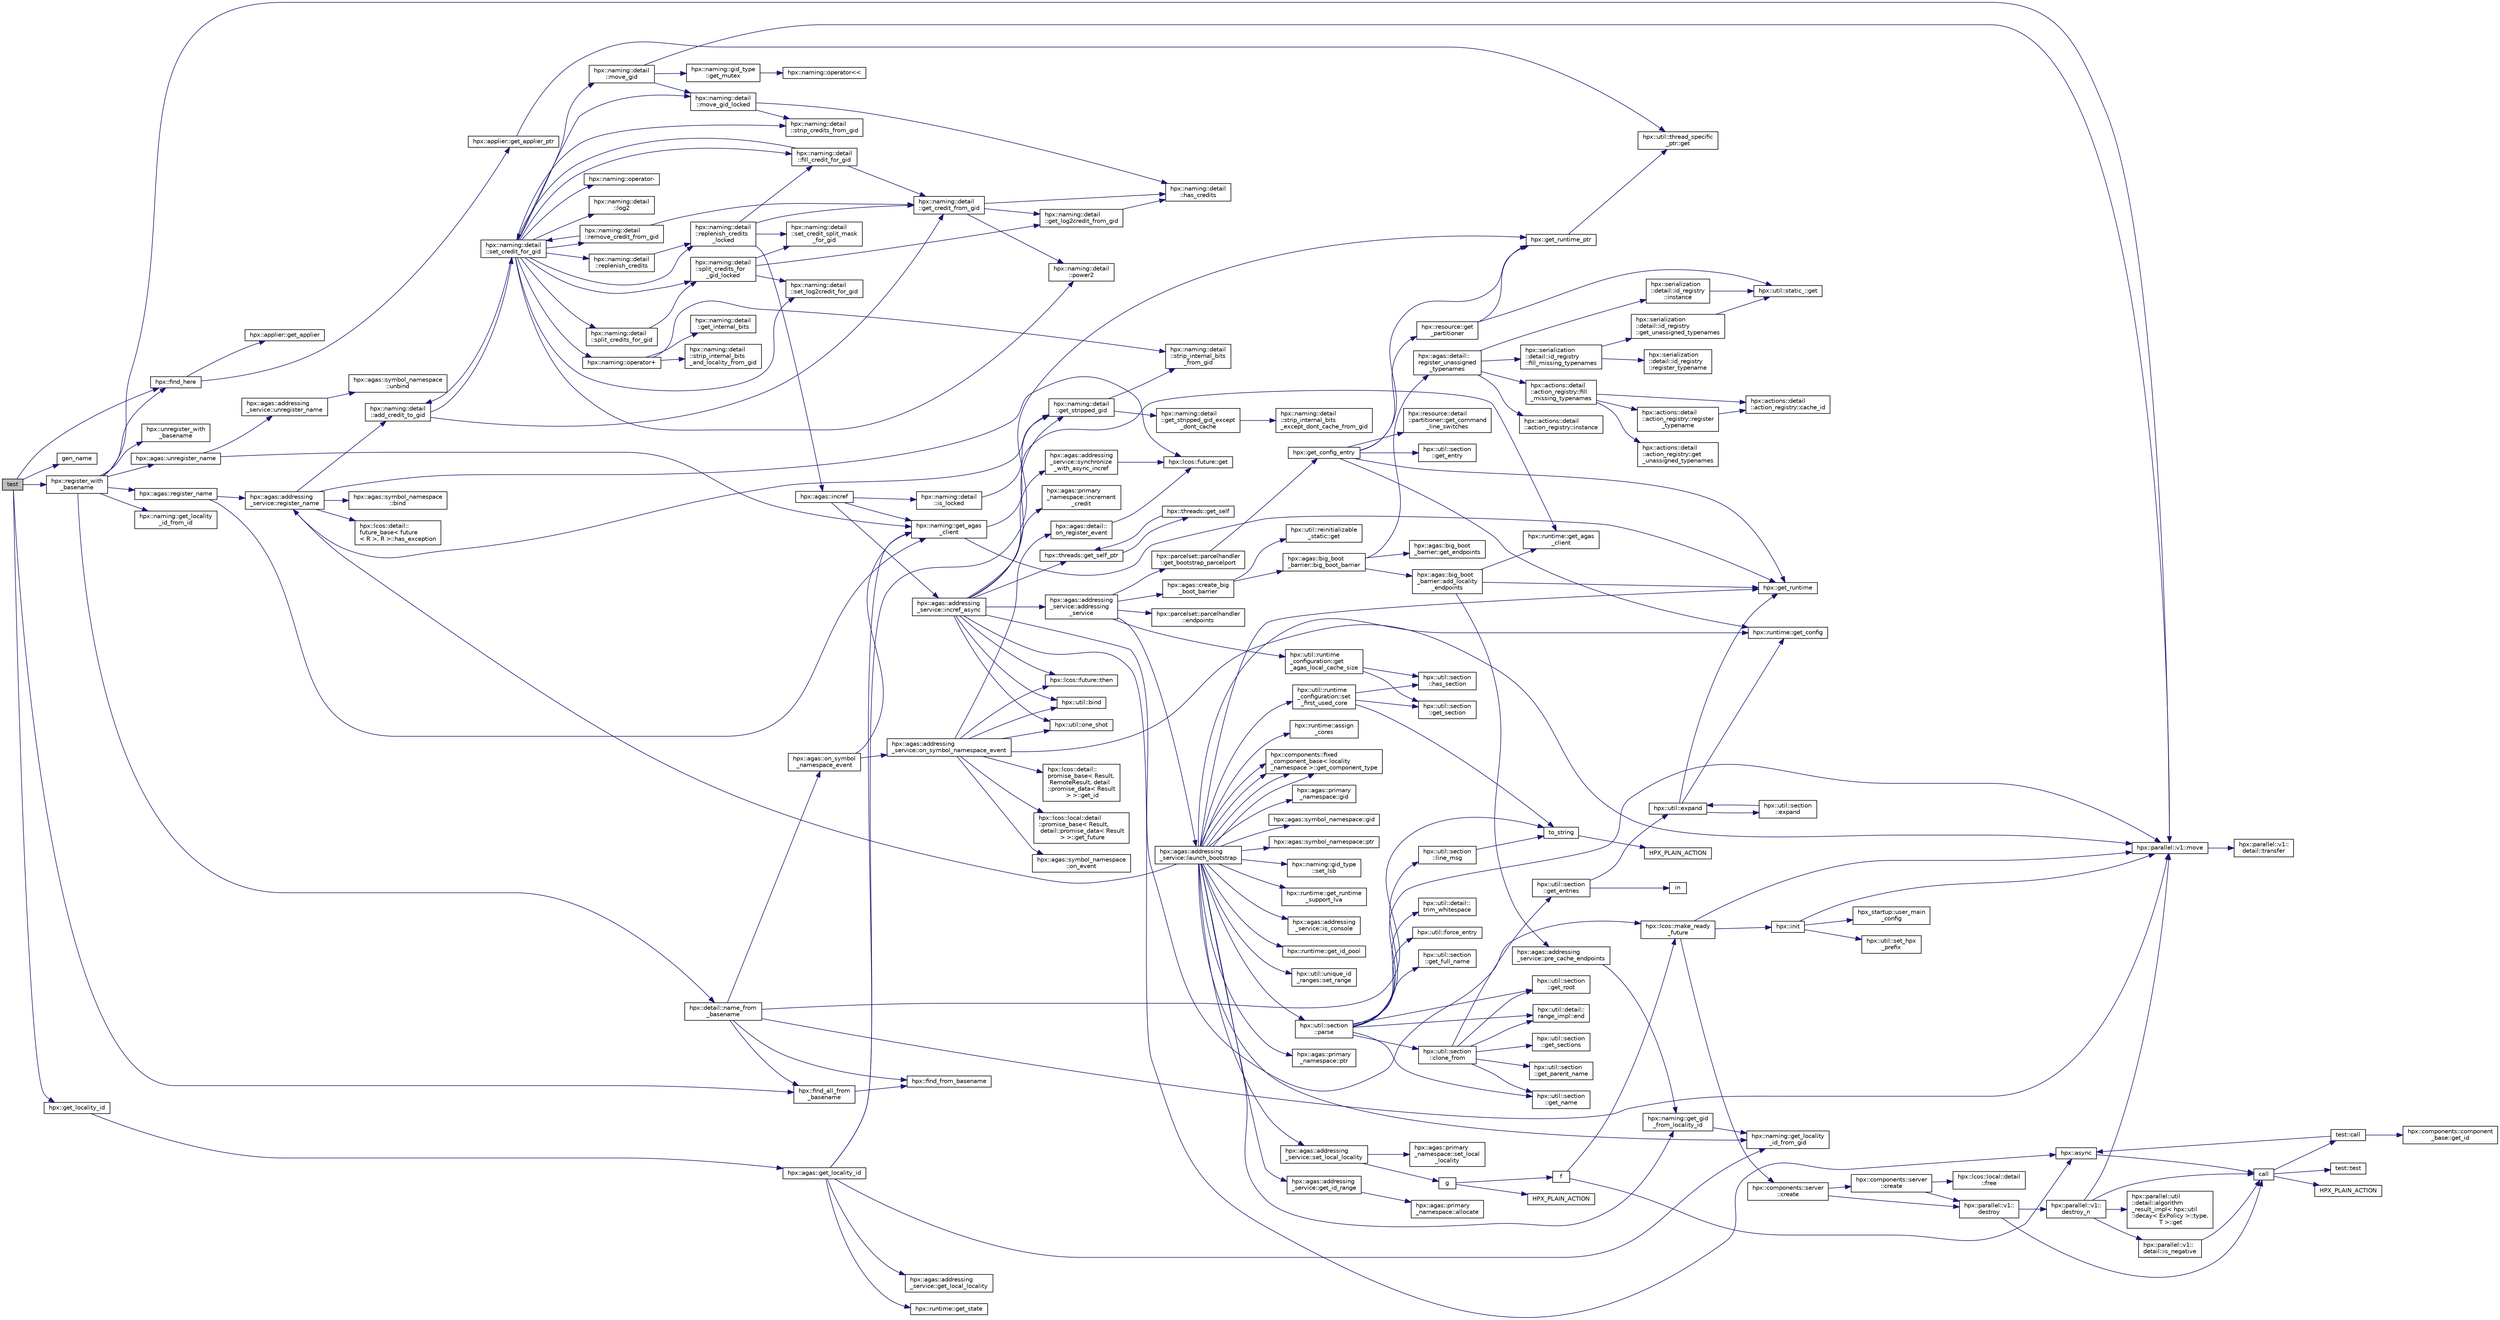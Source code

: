 digraph "test"
{
  edge [fontname="Helvetica",fontsize="10",labelfontname="Helvetica",labelfontsize="10"];
  node [fontname="Helvetica",fontsize="10",shape=record];
  rankdir="LR";
  Node27 [label="test",height=0.2,width=0.4,color="black", fillcolor="grey75", style="filled", fontcolor="black"];
  Node27 -> Node28 [color="midnightblue",fontsize="10",style="solid",fontname="Helvetica"];
  Node28 [label="hpx::get_locality_id",height=0.2,width=0.4,color="black", fillcolor="white", style="filled",URL="$d8/d83/namespacehpx.html#a158d7c54a657bb364c1704033010697b",tooltip="Return the number of the locality this function is being called from. "];
  Node28 -> Node29 [color="midnightblue",fontsize="10",style="solid",fontname="Helvetica"];
  Node29 [label="hpx::agas::get_locality_id",height=0.2,width=0.4,color="black", fillcolor="white", style="filled",URL="$dc/d54/namespacehpx_1_1agas.html#a491cc2ddecdf0f1a9129900caa6a4d3e"];
  Node29 -> Node30 [color="midnightblue",fontsize="10",style="solid",fontname="Helvetica"];
  Node30 [label="hpx::get_runtime_ptr",height=0.2,width=0.4,color="black", fillcolor="white", style="filled",URL="$d8/d83/namespacehpx.html#af29daf2bb3e01b4d6495a1742b6cce64"];
  Node30 -> Node31 [color="midnightblue",fontsize="10",style="solid",fontname="Helvetica"];
  Node31 [label="hpx::util::thread_specific\l_ptr::get",height=0.2,width=0.4,color="black", fillcolor="white", style="filled",URL="$d4/d4c/structhpx_1_1util_1_1thread__specific__ptr.html#a3b27d8520710478aa41d1f74206bdba9"];
  Node29 -> Node32 [color="midnightblue",fontsize="10",style="solid",fontname="Helvetica"];
  Node32 [label="hpx::runtime::get_state",height=0.2,width=0.4,color="black", fillcolor="white", style="filled",URL="$d0/d7b/classhpx_1_1runtime.html#ab405f80e060dac95d624520f38b0524c"];
  Node29 -> Node33 [color="midnightblue",fontsize="10",style="solid",fontname="Helvetica"];
  Node33 [label="hpx::naming::get_agas\l_client",height=0.2,width=0.4,color="black", fillcolor="white", style="filled",URL="$d4/dc9/namespacehpx_1_1naming.html#a0408fffd5d34b620712a801b0ae3b032"];
  Node33 -> Node34 [color="midnightblue",fontsize="10",style="solid",fontname="Helvetica"];
  Node34 [label="hpx::get_runtime",height=0.2,width=0.4,color="black", fillcolor="white", style="filled",URL="$d8/d83/namespacehpx.html#aef902cc6c7dd3b9fbadf34d1e850a070"];
  Node33 -> Node35 [color="midnightblue",fontsize="10",style="solid",fontname="Helvetica"];
  Node35 [label="hpx::runtime::get_agas\l_client",height=0.2,width=0.4,color="black", fillcolor="white", style="filled",URL="$d0/d7b/classhpx_1_1runtime.html#aeb5dddd30d6b9861669af8ad44d1a96a"];
  Node29 -> Node36 [color="midnightblue",fontsize="10",style="solid",fontname="Helvetica"];
  Node36 [label="hpx::agas::addressing\l_service::get_local_locality",height=0.2,width=0.4,color="black", fillcolor="white", style="filled",URL="$db/d58/structhpx_1_1agas_1_1addressing__service.html#ab52c19a37c2a7a006c6c15f90ad0539c"];
  Node29 -> Node37 [color="midnightblue",fontsize="10",style="solid",fontname="Helvetica"];
  Node37 [label="hpx::naming::get_locality\l_id_from_gid",height=0.2,width=0.4,color="black", fillcolor="white", style="filled",URL="$d4/dc9/namespacehpx_1_1naming.html#a7fd43037784560bd04fda9b49e33529f"];
  Node27 -> Node38 [color="midnightblue",fontsize="10",style="solid",fontname="Helvetica"];
  Node38 [label="gen_name",height=0.2,width=0.4,color="black", fillcolor="white", style="filled",URL="$db/d95/register__with__basename__1804_8cpp.html#a8865d1cbef6264b5a46cbe43477708f1"];
  Node27 -> Node39 [color="midnightblue",fontsize="10",style="solid",fontname="Helvetica"];
  Node39 [label="hpx::find_here",height=0.2,width=0.4,color="black", fillcolor="white", style="filled",URL="$d8/d83/namespacehpx.html#af07c1b6e26bcdfb1138643a1a2133cf4",tooltip="Return the global id representing this locality. "];
  Node39 -> Node40 [color="midnightblue",fontsize="10",style="solid",fontname="Helvetica"];
  Node40 [label="hpx::applier::get_applier_ptr",height=0.2,width=0.4,color="black", fillcolor="white", style="filled",URL="$d8/dcb/namespacehpx_1_1applier.html#a617483cf2b77ad3a0aa428ade7b35299"];
  Node40 -> Node31 [color="midnightblue",fontsize="10",style="solid",fontname="Helvetica"];
  Node39 -> Node41 [color="midnightblue",fontsize="10",style="solid",fontname="Helvetica"];
  Node41 [label="hpx::applier::get_applier",height=0.2,width=0.4,color="black", fillcolor="white", style="filled",URL="$d8/dcb/namespacehpx_1_1applier.html#aba1147ab54a476403b37f20a39b1e239"];
  Node27 -> Node42 [color="midnightblue",fontsize="10",style="solid",fontname="Helvetica"];
  Node42 [label="hpx::register_with\l_basename",height=0.2,width=0.4,color="black", fillcolor="white", style="filled",URL="$d8/d83/namespacehpx.html#acf88178dc8c98cb0d7396325b3ccffdd",tooltip="Register the given id using the given base name. "];
  Node42 -> Node43 [color="midnightblue",fontsize="10",style="solid",fontname="Helvetica"];
  Node43 [label="hpx::naming::get_locality\l_id_from_id",height=0.2,width=0.4,color="black", fillcolor="white", style="filled",URL="$d4/dc9/namespacehpx_1_1naming.html#af568527a84c2ea192f494afa8a236e8c"];
  Node42 -> Node39 [color="midnightblue",fontsize="10",style="solid",fontname="Helvetica"];
  Node42 -> Node44 [color="midnightblue",fontsize="10",style="solid",fontname="Helvetica"];
  Node44 [label="hpx::detail::name_from\l_basename",height=0.2,width=0.4,color="black", fillcolor="white", style="filled",URL="$d5/dbe/namespacehpx_1_1detail.html#a17936e745575748af23abfcf86ea8961"];
  Node44 -> Node45 [color="midnightblue",fontsize="10",style="solid",fontname="Helvetica"];
  Node45 [label="to_string",height=0.2,width=0.4,color="black", fillcolor="white", style="filled",URL="$d4/d2c/make__continuation__1615_8cpp.html#acbdae3e81403e1ffc527c18dc1cd51dd"];
  Node45 -> Node46 [color="midnightblue",fontsize="10",style="solid",fontname="Helvetica"];
  Node46 [label="HPX_PLAIN_ACTION",height=0.2,width=0.4,color="black", fillcolor="white", style="filled",URL="$d4/d2c/make__continuation__1615_8cpp.html#a8b2f8a7c58b490fcb1260f36bac46541"];
  Node44 -> Node47 [color="midnightblue",fontsize="10",style="solid",fontname="Helvetica"];
  Node47 [label="hpx::find_all_from\l_basename",height=0.2,width=0.4,color="black", fillcolor="white", style="filled",URL="$d8/d83/namespacehpx.html#acde05ad9cc5b5ed75cc4dccf33537c5a"];
  Node47 -> Node48 [color="midnightblue",fontsize="10",style="solid",fontname="Helvetica"];
  Node48 [label="hpx::find_from_basename",height=0.2,width=0.4,color="black", fillcolor="white", style="filled",URL="$d8/d83/namespacehpx.html#a47c8bdc52ad959f867dc5675f915d3dc"];
  Node44 -> Node49 [color="midnightblue",fontsize="10",style="solid",fontname="Helvetica"];
  Node49 [label="hpx::agas::on_symbol\l_namespace_event",height=0.2,width=0.4,color="black", fillcolor="white", style="filled",URL="$dc/d54/namespacehpx_1_1agas.html#a3d33611dd6e2ec4d76c44953b466b7dc"];
  Node49 -> Node33 [color="midnightblue",fontsize="10",style="solid",fontname="Helvetica"];
  Node49 -> Node50 [color="midnightblue",fontsize="10",style="solid",fontname="Helvetica"];
  Node50 [label="hpx::agas::addressing\l_service::on_symbol_namespace_event",height=0.2,width=0.4,color="black", fillcolor="white", style="filled",URL="$db/d58/structhpx_1_1agas_1_1addressing__service.html#a88606ead360b593985197f6c07329692",tooltip="Install a listener for a given symbol namespace event. "];
  Node50 -> Node51 [color="midnightblue",fontsize="10",style="solid",fontname="Helvetica"];
  Node51 [label="hpx::lcos::local::detail\l::promise_base\< Result,\l detail::promise_data\< Result\l \> \>::get_future",height=0.2,width=0.4,color="black", fillcolor="white", style="filled",URL="$d5/da1/classhpx_1_1lcos_1_1local_1_1detail_1_1promise__base.html#a941a7057c3296a4c06ecbbb5032146a2"];
  Node50 -> Node52 [color="midnightblue",fontsize="10",style="solid",fontname="Helvetica"];
  Node52 [label="hpx::agas::symbol_namespace\l::on_event",height=0.2,width=0.4,color="black", fillcolor="white", style="filled",URL="$dd/d5e/structhpx_1_1agas_1_1symbol__namespace.html#a6b674b8ace2bc447c36435a9e83db6fd"];
  Node50 -> Node53 [color="midnightblue",fontsize="10",style="solid",fontname="Helvetica"];
  Node53 [label="hpx::lcos::detail::\lpromise_base\< Result,\l RemoteResult, detail\l::promise_data\< Result\l \> \>::get_id",height=0.2,width=0.4,color="black", fillcolor="white", style="filled",URL="$d4/def/classhpx_1_1lcos_1_1detail_1_1promise__base.html#a2517464a9b53f71a7531c5cf75323ef5"];
  Node50 -> Node54 [color="midnightblue",fontsize="10",style="solid",fontname="Helvetica"];
  Node54 [label="hpx::lcos::future::then",height=0.2,width=0.4,color="black", fillcolor="white", style="filled",URL="$d0/d33/classhpx_1_1lcos_1_1future.html#a17045dee172c36e208b2cbd400fa8797"];
  Node50 -> Node55 [color="midnightblue",fontsize="10",style="solid",fontname="Helvetica"];
  Node55 [label="hpx::util::bind",height=0.2,width=0.4,color="black", fillcolor="white", style="filled",URL="$df/dad/namespacehpx_1_1util.html#ad844caedf82a0173d6909d910c3e48c6"];
  Node50 -> Node56 [color="midnightblue",fontsize="10",style="solid",fontname="Helvetica"];
  Node56 [label="hpx::util::one_shot",height=0.2,width=0.4,color="black", fillcolor="white", style="filled",URL="$df/dad/namespacehpx_1_1util.html#a273e61be42a72415291e0ec0a4f28c7a"];
  Node50 -> Node57 [color="midnightblue",fontsize="10",style="solid",fontname="Helvetica"];
  Node57 [label="hpx::agas::detail::\lon_register_event",height=0.2,width=0.4,color="black", fillcolor="white", style="filled",URL="$dd/dd0/namespacehpx_1_1agas_1_1detail.html#a1739a936c5bfb2f0917f5151ddd2e5b5"];
  Node57 -> Node58 [color="midnightblue",fontsize="10",style="solid",fontname="Helvetica"];
  Node58 [label="hpx::lcos::future::get",height=0.2,width=0.4,color="black", fillcolor="white", style="filled",URL="$d0/d33/classhpx_1_1lcos_1_1future.html#a8c28269486d5620ac48af349f17bb41c"];
  Node50 -> Node59 [color="midnightblue",fontsize="10",style="solid",fontname="Helvetica"];
  Node59 [label="hpx::parallel::v1::move",height=0.2,width=0.4,color="black", fillcolor="white", style="filled",URL="$db/db9/namespacehpx_1_1parallel_1_1v1.html#aa7c4ede081ce786c9d1eb1adff495cfc"];
  Node59 -> Node60 [color="midnightblue",fontsize="10",style="solid",fontname="Helvetica"];
  Node60 [label="hpx::parallel::v1::\ldetail::transfer",height=0.2,width=0.4,color="black", fillcolor="white", style="filled",URL="$d2/ddd/namespacehpx_1_1parallel_1_1v1_1_1detail.html#ab1b56a05e1885ca7cc7ffa1804dd2f3c"];
  Node44 -> Node59 [color="midnightblue",fontsize="10",style="solid",fontname="Helvetica"];
  Node44 -> Node48 [color="midnightblue",fontsize="10",style="solid",fontname="Helvetica"];
  Node42 -> Node61 [color="midnightblue",fontsize="10",style="solid",fontname="Helvetica"];
  Node61 [label="hpx::agas::register_name",height=0.2,width=0.4,color="black", fillcolor="white", style="filled",URL="$dc/d54/namespacehpx_1_1agas.html#a3812793adbf5e7d8c6b468595ac0823f"];
  Node61 -> Node33 [color="midnightblue",fontsize="10",style="solid",fontname="Helvetica"];
  Node61 -> Node62 [color="midnightblue",fontsize="10",style="solid",fontname="Helvetica"];
  Node62 [label="hpx::agas::addressing\l_service::register_name",height=0.2,width=0.4,color="black", fillcolor="white", style="filled",URL="$db/d58/structhpx_1_1agas_1_1addressing__service.html#a5929d7fd681a5ed692bfbeaa503fc32d",tooltip="Register a global name with a global address (id) "];
  Node62 -> Node63 [color="midnightblue",fontsize="10",style="solid",fontname="Helvetica"];
  Node63 [label="hpx::agas::symbol_namespace\l::bind",height=0.2,width=0.4,color="black", fillcolor="white", style="filled",URL="$dd/d5e/structhpx_1_1agas_1_1symbol__namespace.html#a4c5b21f70ae191ad0169fe5ac06de532"];
  Node62 -> Node64 [color="midnightblue",fontsize="10",style="solid",fontname="Helvetica"];
  Node64 [label="hpx::naming::detail\l::get_stripped_gid",height=0.2,width=0.4,color="black", fillcolor="white", style="filled",URL="$d5/d18/namespacehpx_1_1naming_1_1detail.html#ad3a849cb7ebd5dccf9aefadccc21dd89"];
  Node64 -> Node65 [color="midnightblue",fontsize="10",style="solid",fontname="Helvetica"];
  Node65 [label="hpx::naming::detail\l::strip_internal_bits\l_from_gid",height=0.2,width=0.4,color="black", fillcolor="white", style="filled",URL="$d5/d18/namespacehpx_1_1naming_1_1detail.html#a95cca4d4bc82a9da3e804b225b03dfaf"];
  Node64 -> Node66 [color="midnightblue",fontsize="10",style="solid",fontname="Helvetica"];
  Node66 [label="hpx::naming::detail\l::get_stripped_gid_except\l_dont_cache",height=0.2,width=0.4,color="black", fillcolor="white", style="filled",URL="$d5/d18/namespacehpx_1_1naming_1_1detail.html#a1ab848588112d0f7fac377a15692c9cc"];
  Node66 -> Node67 [color="midnightblue",fontsize="10",style="solid",fontname="Helvetica"];
  Node67 [label="hpx::naming::detail\l::strip_internal_bits\l_except_dont_cache_from_gid",height=0.2,width=0.4,color="black", fillcolor="white", style="filled",URL="$d5/d18/namespacehpx_1_1naming_1_1detail.html#aabeb51a92376c6bfb9cf31bf9ff0c4cc"];
  Node62 -> Node68 [color="midnightblue",fontsize="10",style="solid",fontname="Helvetica"];
  Node68 [label="hpx::lcos::detail::\lfuture_base\< future\l\< R \>, R \>::has_exception",height=0.2,width=0.4,color="black", fillcolor="white", style="filled",URL="$d5/dd7/classhpx_1_1lcos_1_1detail_1_1future__base.html#aa95b01f70ad95706ae420ff1db2e5b99"];
  Node62 -> Node58 [color="midnightblue",fontsize="10",style="solid",fontname="Helvetica"];
  Node62 -> Node69 [color="midnightblue",fontsize="10",style="solid",fontname="Helvetica"];
  Node69 [label="hpx::naming::detail\l::add_credit_to_gid",height=0.2,width=0.4,color="black", fillcolor="white", style="filled",URL="$d5/d18/namespacehpx_1_1naming_1_1detail.html#ab13848a91587535a393be4def980e832"];
  Node69 -> Node70 [color="midnightblue",fontsize="10",style="solid",fontname="Helvetica"];
  Node70 [label="hpx::naming::detail\l::get_credit_from_gid",height=0.2,width=0.4,color="black", fillcolor="white", style="filled",URL="$d5/d18/namespacehpx_1_1naming_1_1detail.html#ae3d27efe8c838d79e29020ed7c9fa25f"];
  Node70 -> Node71 [color="midnightblue",fontsize="10",style="solid",fontname="Helvetica"];
  Node71 [label="hpx::naming::detail\l::has_credits",height=0.2,width=0.4,color="black", fillcolor="white", style="filled",URL="$d5/d18/namespacehpx_1_1naming_1_1detail.html#afb823cf706d95f298c25af22fe39653b"];
  Node70 -> Node72 [color="midnightblue",fontsize="10",style="solid",fontname="Helvetica"];
  Node72 [label="hpx::naming::detail\l::power2",height=0.2,width=0.4,color="black", fillcolor="white", style="filled",URL="$d5/d18/namespacehpx_1_1naming_1_1detail.html#a084e318ac378f38778c0696da8cbdaac"];
  Node70 -> Node73 [color="midnightblue",fontsize="10",style="solid",fontname="Helvetica"];
  Node73 [label="hpx::naming::detail\l::get_log2credit_from_gid",height=0.2,width=0.4,color="black", fillcolor="white", style="filled",URL="$d5/d18/namespacehpx_1_1naming_1_1detail.html#a65b5a75f9576e0c15d372d20f0ed37d0"];
  Node73 -> Node71 [color="midnightblue",fontsize="10",style="solid",fontname="Helvetica"];
  Node69 -> Node74 [color="midnightblue",fontsize="10",style="solid",fontname="Helvetica"];
  Node74 [label="hpx::naming::detail\l::set_credit_for_gid",height=0.2,width=0.4,color="black", fillcolor="white", style="filled",URL="$d5/d18/namespacehpx_1_1naming_1_1detail.html#a87703193ff814a4e1c912e98e655ec51"];
  Node74 -> Node75 [color="midnightblue",fontsize="10",style="solid",fontname="Helvetica"];
  Node75 [label="hpx::naming::detail\l::log2",height=0.2,width=0.4,color="black", fillcolor="white", style="filled",URL="$d5/d18/namespacehpx_1_1naming_1_1detail.html#a10b972e46f78f4f24d7843d6f8554b5b"];
  Node74 -> Node72 [color="midnightblue",fontsize="10",style="solid",fontname="Helvetica"];
  Node74 -> Node76 [color="midnightblue",fontsize="10",style="solid",fontname="Helvetica"];
  Node76 [label="hpx::naming::detail\l::set_log2credit_for_gid",height=0.2,width=0.4,color="black", fillcolor="white", style="filled",URL="$d5/d18/namespacehpx_1_1naming_1_1detail.html#ac466e44115ff62134192cea0735b147e"];
  Node74 -> Node77 [color="midnightblue",fontsize="10",style="solid",fontname="Helvetica"];
  Node77 [label="hpx::naming::detail\l::strip_credits_from_gid",height=0.2,width=0.4,color="black", fillcolor="white", style="filled",URL="$d5/d18/namespacehpx_1_1naming_1_1detail.html#a422b12b60e5f7844b224dd68cf8cae8e"];
  Node74 -> Node69 [color="midnightblue",fontsize="10",style="solid",fontname="Helvetica"];
  Node74 -> Node78 [color="midnightblue",fontsize="10",style="solid",fontname="Helvetica"];
  Node78 [label="hpx::naming::detail\l::remove_credit_from_gid",height=0.2,width=0.4,color="black", fillcolor="white", style="filled",URL="$d5/d18/namespacehpx_1_1naming_1_1detail.html#a3ccb4b028c2c757c0fabdfe58ac07e47"];
  Node78 -> Node70 [color="midnightblue",fontsize="10",style="solid",fontname="Helvetica"];
  Node78 -> Node74 [color="midnightblue",fontsize="10",style="solid",fontname="Helvetica"];
  Node74 -> Node79 [color="midnightblue",fontsize="10",style="solid",fontname="Helvetica"];
  Node79 [label="hpx::naming::detail\l::fill_credit_for_gid",height=0.2,width=0.4,color="black", fillcolor="white", style="filled",URL="$d5/d18/namespacehpx_1_1naming_1_1detail.html#a3ec890e6a5b5c8fbd21b11dfe7e50352"];
  Node79 -> Node70 [color="midnightblue",fontsize="10",style="solid",fontname="Helvetica"];
  Node79 -> Node74 [color="midnightblue",fontsize="10",style="solid",fontname="Helvetica"];
  Node74 -> Node80 [color="midnightblue",fontsize="10",style="solid",fontname="Helvetica"];
  Node80 [label="hpx::naming::detail\l::move_gid",height=0.2,width=0.4,color="black", fillcolor="white", style="filled",URL="$d5/d18/namespacehpx_1_1naming_1_1detail.html#aade6b5eb4f9361377b0a427cd8bffdca"];
  Node80 -> Node81 [color="midnightblue",fontsize="10",style="solid",fontname="Helvetica"];
  Node81 [label="hpx::naming::gid_type\l::get_mutex",height=0.2,width=0.4,color="black", fillcolor="white", style="filled",URL="$d3/d67/structhpx_1_1naming_1_1gid__type.html#a25f1f7d247b4ec6e77e577400bbbc18f"];
  Node81 -> Node82 [color="midnightblue",fontsize="10",style="solid",fontname="Helvetica"];
  Node82 [label="hpx::naming::operator\<\<",height=0.2,width=0.4,color="black", fillcolor="white", style="filled",URL="$d4/dc9/namespacehpx_1_1naming.html#ad9103d927583be9fcc218e045ad2a6e6"];
  Node80 -> Node83 [color="midnightblue",fontsize="10",style="solid",fontname="Helvetica"];
  Node83 [label="hpx::naming::detail\l::move_gid_locked",height=0.2,width=0.4,color="black", fillcolor="white", style="filled",URL="$d5/d18/namespacehpx_1_1naming_1_1detail.html#ade50f3a7ea7970594a107017d9781f45"];
  Node83 -> Node71 [color="midnightblue",fontsize="10",style="solid",fontname="Helvetica"];
  Node83 -> Node77 [color="midnightblue",fontsize="10",style="solid",fontname="Helvetica"];
  Node80 -> Node59 [color="midnightblue",fontsize="10",style="solid",fontname="Helvetica"];
  Node74 -> Node83 [color="midnightblue",fontsize="10",style="solid",fontname="Helvetica"];
  Node74 -> Node84 [color="midnightblue",fontsize="10",style="solid",fontname="Helvetica"];
  Node84 [label="hpx::naming::detail\l::replenish_credits",height=0.2,width=0.4,color="black", fillcolor="white", style="filled",URL="$d5/d18/namespacehpx_1_1naming_1_1detail.html#aab806d937bd01894af129d3d3cbb22f4"];
  Node84 -> Node85 [color="midnightblue",fontsize="10",style="solid",fontname="Helvetica"];
  Node85 [label="hpx::naming::detail\l::replenish_credits\l_locked",height=0.2,width=0.4,color="black", fillcolor="white", style="filled",URL="$d5/d18/namespacehpx_1_1naming_1_1detail.html#a011ed4fa9a2f4d4319adc54943fa03d6"];
  Node85 -> Node70 [color="midnightblue",fontsize="10",style="solid",fontname="Helvetica"];
  Node85 -> Node79 [color="midnightblue",fontsize="10",style="solid",fontname="Helvetica"];
  Node85 -> Node86 [color="midnightblue",fontsize="10",style="solid",fontname="Helvetica"];
  Node86 [label="hpx::naming::detail\l::set_credit_split_mask\l_for_gid",height=0.2,width=0.4,color="black", fillcolor="white", style="filled",URL="$d5/d18/namespacehpx_1_1naming_1_1detail.html#a514fb4fd603d267bd438c27ea2fb1e7d"];
  Node85 -> Node87 [color="midnightblue",fontsize="10",style="solid",fontname="Helvetica"];
  Node87 [label="hpx::agas::incref",height=0.2,width=0.4,color="black", fillcolor="white", style="filled",URL="$dc/d54/namespacehpx_1_1agas.html#aad81d2ea721c1a5692e243ef07bf164f"];
  Node87 -> Node88 [color="midnightblue",fontsize="10",style="solid",fontname="Helvetica"];
  Node88 [label="hpx::naming::detail\l::is_locked",height=0.2,width=0.4,color="black", fillcolor="white", style="filled",URL="$d5/d18/namespacehpx_1_1naming_1_1detail.html#a721ab5a11bd11a37b0c905ea3fe0a6d7"];
  Node88 -> Node64 [color="midnightblue",fontsize="10",style="solid",fontname="Helvetica"];
  Node87 -> Node33 [color="midnightblue",fontsize="10",style="solid",fontname="Helvetica"];
  Node87 -> Node89 [color="midnightblue",fontsize="10",style="solid",fontname="Helvetica"];
  Node89 [label="hpx::agas::addressing\l_service::incref_async",height=0.2,width=0.4,color="black", fillcolor="white", style="filled",URL="$db/d58/structhpx_1_1agas_1_1addressing__service.html#adae9df2634cf648f129f203c3678c1c1",tooltip="Increment the global reference count for the given id. "];
  Node89 -> Node64 [color="midnightblue",fontsize="10",style="solid",fontname="Helvetica"];
  Node89 -> Node90 [color="midnightblue",fontsize="10",style="solid",fontname="Helvetica"];
  Node90 [label="hpx::threads::get_self_ptr",height=0.2,width=0.4,color="black", fillcolor="white", style="filled",URL="$d7/d28/namespacehpx_1_1threads.html#a22877ae347ad884cde3a51397dad6c53"];
  Node90 -> Node91 [color="midnightblue",fontsize="10",style="solid",fontname="Helvetica"];
  Node91 [label="hpx::threads::get_self",height=0.2,width=0.4,color="black", fillcolor="white", style="filled",URL="$d7/d28/namespacehpx_1_1threads.html#a07daf4d6d29233f20d66d41ab7b5b8e8"];
  Node91 -> Node90 [color="midnightblue",fontsize="10",style="solid",fontname="Helvetica"];
  Node89 -> Node92 [color="midnightblue",fontsize="10",style="solid",fontname="Helvetica"];
  Node92 [label="hpx::agas::addressing\l_service::addressing\l_service",height=0.2,width=0.4,color="black", fillcolor="white", style="filled",URL="$db/d58/structhpx_1_1agas_1_1addressing__service.html#a4cd885b12c530009f44f7372c197d54f"];
  Node92 -> Node93 [color="midnightblue",fontsize="10",style="solid",fontname="Helvetica"];
  Node93 [label="hpx::util::runtime\l_configuration::get\l_agas_local_cache_size",height=0.2,width=0.4,color="black", fillcolor="white", style="filled",URL="$d8/d70/classhpx_1_1util_1_1runtime__configuration.html#a5fc409d10bc5e063fde7992fb2d8eefe"];
  Node93 -> Node94 [color="midnightblue",fontsize="10",style="solid",fontname="Helvetica"];
  Node94 [label="hpx::util::section\l::has_section",height=0.2,width=0.4,color="black", fillcolor="white", style="filled",URL="$dd/de4/classhpx_1_1util_1_1section.html#a2ef0091925e5c2e3fda235bff644cdb4"];
  Node93 -> Node95 [color="midnightblue",fontsize="10",style="solid",fontname="Helvetica"];
  Node95 [label="hpx::util::section\l::get_section",height=0.2,width=0.4,color="black", fillcolor="white", style="filled",URL="$dd/de4/classhpx_1_1util_1_1section.html#a3506cc01fb5453b2176f4747352c5517"];
  Node92 -> Node96 [color="midnightblue",fontsize="10",style="solid",fontname="Helvetica"];
  Node96 [label="hpx::parcelset::parcelhandler\l::get_bootstrap_parcelport",height=0.2,width=0.4,color="black", fillcolor="white", style="filled",URL="$d4/d2f/classhpx_1_1parcelset_1_1parcelhandler.html#aac412291f000080f2496f288b97b7859"];
  Node96 -> Node97 [color="midnightblue",fontsize="10",style="solid",fontname="Helvetica"];
  Node97 [label="hpx::get_config_entry",height=0.2,width=0.4,color="black", fillcolor="white", style="filled",URL="$d8/d83/namespacehpx.html#a097240e6744bc8905f708932da401835",tooltip="Retrieve the string value of a configuration entry given by key. "];
  Node97 -> Node30 [color="midnightblue",fontsize="10",style="solid",fontname="Helvetica"];
  Node97 -> Node34 [color="midnightblue",fontsize="10",style="solid",fontname="Helvetica"];
  Node97 -> Node98 [color="midnightblue",fontsize="10",style="solid",fontname="Helvetica"];
  Node98 [label="hpx::runtime::get_config",height=0.2,width=0.4,color="black", fillcolor="white", style="filled",URL="$d0/d7b/classhpx_1_1runtime.html#a0bfe0241e54b1fe1dd4ec181d944de43",tooltip="access configuration information "];
  Node97 -> Node99 [color="midnightblue",fontsize="10",style="solid",fontname="Helvetica"];
  Node99 [label="hpx::util::section\l::get_entry",height=0.2,width=0.4,color="black", fillcolor="white", style="filled",URL="$dd/de4/classhpx_1_1util_1_1section.html#a02ac2ca2a4490347405dec03df46af88"];
  Node97 -> Node100 [color="midnightblue",fontsize="10",style="solid",fontname="Helvetica"];
  Node100 [label="hpx::resource::get\l_partitioner",height=0.2,width=0.4,color="black", fillcolor="white", style="filled",URL="$dd/da5/namespacehpx_1_1resource.html#af91354c369d9a22a00581d6b6da7d0ee"];
  Node100 -> Node101 [color="midnightblue",fontsize="10",style="solid",fontname="Helvetica"];
  Node101 [label="hpx::util::static_::get",height=0.2,width=0.4,color="black", fillcolor="white", style="filled",URL="$d3/dbb/structhpx_1_1util_1_1static__.html#a2967c633948a3bf17a3b5405ef5a8318"];
  Node100 -> Node30 [color="midnightblue",fontsize="10",style="solid",fontname="Helvetica"];
  Node97 -> Node102 [color="midnightblue",fontsize="10",style="solid",fontname="Helvetica"];
  Node102 [label="hpx::resource::detail\l::partitioner::get_command\l_line_switches",height=0.2,width=0.4,color="black", fillcolor="white", style="filled",URL="$d0/dab/classhpx_1_1resource_1_1detail_1_1partitioner.html#a16fe01dd59b2c89bd556788b5713522e"];
  Node92 -> Node103 [color="midnightblue",fontsize="10",style="solid",fontname="Helvetica"];
  Node103 [label="hpx::agas::create_big\l_boot_barrier",height=0.2,width=0.4,color="black", fillcolor="white", style="filled",URL="$dc/d54/namespacehpx_1_1agas.html#a272f64deb448ea9613501a5b3458a57f"];
  Node103 -> Node104 [color="midnightblue",fontsize="10",style="solid",fontname="Helvetica"];
  Node104 [label="hpx::util::reinitializable\l_static::get",height=0.2,width=0.4,color="black", fillcolor="white", style="filled",URL="$d2/db7/structhpx_1_1util_1_1reinitializable__static.html#a2c616d22a193ed9d3b0b58d4203b3809"];
  Node103 -> Node105 [color="midnightblue",fontsize="10",style="solid",fontname="Helvetica"];
  Node105 [label="hpx::agas::big_boot\l_barrier::big_boot_barrier",height=0.2,width=0.4,color="black", fillcolor="white", style="filled",URL="$d8/db6/structhpx_1_1agas_1_1big__boot__barrier.html#ab00f39b77e1ae054dddeab796ac49a07"];
  Node105 -> Node106 [color="midnightblue",fontsize="10",style="solid",fontname="Helvetica"];
  Node106 [label="hpx::agas::detail::\lregister_unassigned\l_typenames",height=0.2,width=0.4,color="black", fillcolor="white", style="filled",URL="$dd/dd0/namespacehpx_1_1agas_1_1detail.html#a69a4d9fbe321b26f2eeeacaae98c05bb"];
  Node106 -> Node107 [color="midnightblue",fontsize="10",style="solid",fontname="Helvetica"];
  Node107 [label="hpx::serialization\l::detail::id_registry\l::instance",height=0.2,width=0.4,color="black", fillcolor="white", style="filled",URL="$dc/d9a/classhpx_1_1serialization_1_1detail_1_1id__registry.html#ab5118609f28337b2a71e7ac63399a2dc"];
  Node107 -> Node101 [color="midnightblue",fontsize="10",style="solid",fontname="Helvetica"];
  Node106 -> Node108 [color="midnightblue",fontsize="10",style="solid",fontname="Helvetica"];
  Node108 [label="hpx::serialization\l::detail::id_registry\l::fill_missing_typenames",height=0.2,width=0.4,color="black", fillcolor="white", style="filled",URL="$dc/d9a/classhpx_1_1serialization_1_1detail_1_1id__registry.html#a80cd98a900de5a5347cf51ab710ed1be"];
  Node108 -> Node109 [color="midnightblue",fontsize="10",style="solid",fontname="Helvetica"];
  Node109 [label="hpx::serialization\l::detail::id_registry\l::get_unassigned_typenames",height=0.2,width=0.4,color="black", fillcolor="white", style="filled",URL="$dc/d9a/classhpx_1_1serialization_1_1detail_1_1id__registry.html#a667f38001517e0031e3421b1f6719baf"];
  Node109 -> Node101 [color="midnightblue",fontsize="10",style="solid",fontname="Helvetica"];
  Node108 -> Node110 [color="midnightblue",fontsize="10",style="solid",fontname="Helvetica"];
  Node110 [label="hpx::serialization\l::detail::id_registry\l::register_typename",height=0.2,width=0.4,color="black", fillcolor="white", style="filled",URL="$dc/d9a/classhpx_1_1serialization_1_1detail_1_1id__registry.html#a3ecf46288bd104ca800605842a269fd6"];
  Node106 -> Node111 [color="midnightblue",fontsize="10",style="solid",fontname="Helvetica"];
  Node111 [label="hpx::actions::detail\l::action_registry::instance",height=0.2,width=0.4,color="black", fillcolor="white", style="filled",URL="$d6/d07/structhpx_1_1actions_1_1detail_1_1action__registry.html#a4d8a8074f8a91fdc5a62e8067ef6472c"];
  Node106 -> Node112 [color="midnightblue",fontsize="10",style="solid",fontname="Helvetica"];
  Node112 [label="hpx::actions::detail\l::action_registry::fill\l_missing_typenames",height=0.2,width=0.4,color="black", fillcolor="white", style="filled",URL="$d6/d07/structhpx_1_1actions_1_1detail_1_1action__registry.html#ad0b2659af6636d76d4b39d64eac81e3c"];
  Node112 -> Node113 [color="midnightblue",fontsize="10",style="solid",fontname="Helvetica"];
  Node113 [label="hpx::actions::detail\l::action_registry::get\l_unassigned_typenames",height=0.2,width=0.4,color="black", fillcolor="white", style="filled",URL="$d6/d07/structhpx_1_1actions_1_1detail_1_1action__registry.html#a5216619c74ba5ee2d7a82626fe3f42cd"];
  Node112 -> Node114 [color="midnightblue",fontsize="10",style="solid",fontname="Helvetica"];
  Node114 [label="hpx::actions::detail\l::action_registry::register\l_typename",height=0.2,width=0.4,color="black", fillcolor="white", style="filled",URL="$d6/d07/structhpx_1_1actions_1_1detail_1_1action__registry.html#a7352d14b8ad4d97a880c8ff247f0e04a"];
  Node114 -> Node115 [color="midnightblue",fontsize="10",style="solid",fontname="Helvetica"];
  Node115 [label="hpx::actions::detail\l::action_registry::cache_id",height=0.2,width=0.4,color="black", fillcolor="white", style="filled",URL="$d6/d07/structhpx_1_1actions_1_1detail_1_1action__registry.html#a241539d91aa05a0cb41e6949b4f7ffb6"];
  Node112 -> Node115 [color="midnightblue",fontsize="10",style="solid",fontname="Helvetica"];
  Node105 -> Node116 [color="midnightblue",fontsize="10",style="solid",fontname="Helvetica"];
  Node116 [label="hpx::agas::big_boot\l_barrier::add_locality\l_endpoints",height=0.2,width=0.4,color="black", fillcolor="white", style="filled",URL="$d8/db6/structhpx_1_1agas_1_1big__boot__barrier.html#aedb4d5066f5ee188b4b2e7476bde8f35"];
  Node116 -> Node34 [color="midnightblue",fontsize="10",style="solid",fontname="Helvetica"];
  Node116 -> Node35 [color="midnightblue",fontsize="10",style="solid",fontname="Helvetica"];
  Node116 -> Node117 [color="midnightblue",fontsize="10",style="solid",fontname="Helvetica"];
  Node117 [label="hpx::agas::addressing\l_service::pre_cache_endpoints",height=0.2,width=0.4,color="black", fillcolor="white", style="filled",URL="$db/d58/structhpx_1_1agas_1_1addressing__service.html#a9384e7f70c49705ea11e55718c144ee4"];
  Node117 -> Node118 [color="midnightblue",fontsize="10",style="solid",fontname="Helvetica"];
  Node118 [label="hpx::naming::get_gid\l_from_locality_id",height=0.2,width=0.4,color="black", fillcolor="white", style="filled",URL="$d4/dc9/namespacehpx_1_1naming.html#ae50a3ecdb5854b6a25a556ebc9830541"];
  Node118 -> Node37 [color="midnightblue",fontsize="10",style="solid",fontname="Helvetica"];
  Node105 -> Node119 [color="midnightblue",fontsize="10",style="solid",fontname="Helvetica"];
  Node119 [label="hpx::agas::big_boot\l_barrier::get_endpoints",height=0.2,width=0.4,color="black", fillcolor="white", style="filled",URL="$d8/db6/structhpx_1_1agas_1_1big__boot__barrier.html#a019606b912a47e77062cd7de28adb428"];
  Node92 -> Node120 [color="midnightblue",fontsize="10",style="solid",fontname="Helvetica"];
  Node120 [label="hpx::parcelset::parcelhandler\l::endpoints",height=0.2,width=0.4,color="black", fillcolor="white", style="filled",URL="$d4/d2f/classhpx_1_1parcelset_1_1parcelhandler.html#a7a79973ee047c9a655e7517b89d78558",tooltip="return the endpoints associated with this parcelhandler "];
  Node92 -> Node121 [color="midnightblue",fontsize="10",style="solid",fontname="Helvetica"];
  Node121 [label="hpx::agas::addressing\l_service::launch_bootstrap",height=0.2,width=0.4,color="black", fillcolor="white", style="filled",URL="$db/d58/structhpx_1_1agas_1_1addressing__service.html#a664380be3597d3ca31677b2ae5800e76"];
  Node121 -> Node122 [color="midnightblue",fontsize="10",style="solid",fontname="Helvetica"];
  Node122 [label="hpx::agas::primary\l_namespace::ptr",height=0.2,width=0.4,color="black", fillcolor="white", style="filled",URL="$d1/d43/structhpx_1_1agas_1_1primary__namespace.html#a977601f2c79f10b3aef3db56fb3aad0d"];
  Node121 -> Node34 [color="midnightblue",fontsize="10",style="solid",fontname="Helvetica"];
  Node121 -> Node118 [color="midnightblue",fontsize="10",style="solid",fontname="Helvetica"];
  Node121 -> Node123 [color="midnightblue",fontsize="10",style="solid",fontname="Helvetica"];
  Node123 [label="hpx::agas::addressing\l_service::set_local_locality",height=0.2,width=0.4,color="black", fillcolor="white", style="filled",URL="$db/d58/structhpx_1_1agas_1_1addressing__service.html#a262a9982f31caacd5c605b643f2cc081"];
  Node123 -> Node124 [color="midnightblue",fontsize="10",style="solid",fontname="Helvetica"];
  Node124 [label="g",height=0.2,width=0.4,color="black", fillcolor="white", style="filled",URL="$da/d17/cxx11__noexcept_8cpp.html#a96f5ebe659f57f5faa7343c54f8ea39a"];
  Node124 -> Node125 [color="midnightblue",fontsize="10",style="solid",fontname="Helvetica"];
  Node125 [label="f",height=0.2,width=0.4,color="black", fillcolor="white", style="filled",URL="$d4/d13/async__unwrap__1037_8cpp.html#a02a6b0b4f77af9f69a841dc8262b0cd0"];
  Node125 -> Node126 [color="midnightblue",fontsize="10",style="solid",fontname="Helvetica"];
  Node126 [label="hpx::async",height=0.2,width=0.4,color="black", fillcolor="white", style="filled",URL="$d8/d83/namespacehpx.html#acb7d8e37b73b823956ce144f9a57eaa4"];
  Node126 -> Node127 [color="midnightblue",fontsize="10",style="solid",fontname="Helvetica"];
  Node127 [label="call",height=0.2,width=0.4,color="black", fillcolor="white", style="filled",URL="$d2/d67/promise__1620_8cpp.html#a58357f0b82bc761e1d0b9091ed563a70"];
  Node127 -> Node128 [color="midnightblue",fontsize="10",style="solid",fontname="Helvetica"];
  Node128 [label="test::test",height=0.2,width=0.4,color="black", fillcolor="white", style="filled",URL="$d8/d89/structtest.html#ab42d5ece712d716b04cb3f686f297a26"];
  Node127 -> Node129 [color="midnightblue",fontsize="10",style="solid",fontname="Helvetica"];
  Node129 [label="HPX_PLAIN_ACTION",height=0.2,width=0.4,color="black", fillcolor="white", style="filled",URL="$d2/d67/promise__1620_8cpp.html#ab96aab827a4b1fcaf66cfe0ba83fef23"];
  Node127 -> Node130 [color="midnightblue",fontsize="10",style="solid",fontname="Helvetica"];
  Node130 [label="test::call",height=0.2,width=0.4,color="black", fillcolor="white", style="filled",URL="$d8/d89/structtest.html#aeb29e7ed6518b9426ccf1344c52620ae"];
  Node130 -> Node126 [color="midnightblue",fontsize="10",style="solid",fontname="Helvetica"];
  Node130 -> Node131 [color="midnightblue",fontsize="10",style="solid",fontname="Helvetica"];
  Node131 [label="hpx::components::component\l_base::get_id",height=0.2,width=0.4,color="black", fillcolor="white", style="filled",URL="$d2/de6/classhpx_1_1components_1_1component__base.html#a4c8fd93514039bdf01c48d66d82b19cd"];
  Node125 -> Node132 [color="midnightblue",fontsize="10",style="solid",fontname="Helvetica"];
  Node132 [label="hpx::lcos::make_ready\l_future",height=0.2,width=0.4,color="black", fillcolor="white", style="filled",URL="$d2/dc9/namespacehpx_1_1lcos.html#a42997564ddfde91d475b8a2cea8f53e4"];
  Node132 -> Node133 [color="midnightblue",fontsize="10",style="solid",fontname="Helvetica"];
  Node133 [label="hpx::init",height=0.2,width=0.4,color="black", fillcolor="white", style="filled",URL="$d8/d83/namespacehpx.html#a3c694ea960b47c56b33351ba16e3d76b",tooltip="Main entry point for launching the HPX runtime system. "];
  Node133 -> Node134 [color="midnightblue",fontsize="10",style="solid",fontname="Helvetica"];
  Node134 [label="hpx::util::set_hpx\l_prefix",height=0.2,width=0.4,color="black", fillcolor="white", style="filled",URL="$df/dad/namespacehpx_1_1util.html#ae40a23c1ba0a48d9304dcf717a95793e"];
  Node133 -> Node135 [color="midnightblue",fontsize="10",style="solid",fontname="Helvetica"];
  Node135 [label="hpx_startup::user_main\l_config",height=0.2,width=0.4,color="black", fillcolor="white", style="filled",URL="$d3/dd2/namespacehpx__startup.html#aaac571d88bd3912a4225a23eb3261637"];
  Node133 -> Node59 [color="midnightblue",fontsize="10",style="solid",fontname="Helvetica"];
  Node132 -> Node136 [color="midnightblue",fontsize="10",style="solid",fontname="Helvetica"];
  Node136 [label="hpx::components::server\l::create",height=0.2,width=0.4,color="black", fillcolor="white", style="filled",URL="$d2/da2/namespacehpx_1_1components_1_1server.html#ac776c89f3d68ceb910e8cee9fa937ab4",tooltip="Create arrays of components using their default constructor. "];
  Node136 -> Node137 [color="midnightblue",fontsize="10",style="solid",fontname="Helvetica"];
  Node137 [label="hpx::components::server\l::create",height=0.2,width=0.4,color="black", fillcolor="white", style="filled",URL="$d2/da2/namespacehpx_1_1components_1_1server.html#a77d26de181c97b444565e230577981bd"];
  Node137 -> Node138 [color="midnightblue",fontsize="10",style="solid",fontname="Helvetica"];
  Node138 [label="hpx::lcos::local::detail\l::free",height=0.2,width=0.4,color="black", fillcolor="white", style="filled",URL="$d4/dcb/namespacehpx_1_1lcos_1_1local_1_1detail.html#a55a940f019734e9bb045dc123cd80e48"];
  Node137 -> Node139 [color="midnightblue",fontsize="10",style="solid",fontname="Helvetica"];
  Node139 [label="hpx::parallel::v1::\ldestroy",height=0.2,width=0.4,color="black", fillcolor="white", style="filled",URL="$db/db9/namespacehpx_1_1parallel_1_1v1.html#acf303558375048e8a7cc9a2c2e09477f"];
  Node139 -> Node127 [color="midnightblue",fontsize="10",style="solid",fontname="Helvetica"];
  Node139 -> Node140 [color="midnightblue",fontsize="10",style="solid",fontname="Helvetica"];
  Node140 [label="hpx::parallel::v1::\ldestroy_n",height=0.2,width=0.4,color="black", fillcolor="white", style="filled",URL="$db/db9/namespacehpx_1_1parallel_1_1v1.html#a71d0691132a300690163f5636bcd5bd3"];
  Node140 -> Node141 [color="midnightblue",fontsize="10",style="solid",fontname="Helvetica"];
  Node141 [label="hpx::parallel::v1::\ldetail::is_negative",height=0.2,width=0.4,color="black", fillcolor="white", style="filled",URL="$d2/ddd/namespacehpx_1_1parallel_1_1v1_1_1detail.html#adf2e40fc4b20ad0fd442ee3118a4d527"];
  Node141 -> Node127 [color="midnightblue",fontsize="10",style="solid",fontname="Helvetica"];
  Node140 -> Node142 [color="midnightblue",fontsize="10",style="solid",fontname="Helvetica"];
  Node142 [label="hpx::parallel::util\l::detail::algorithm\l_result_impl\< hpx::util\l::decay\< ExPolicy \>::type,\l T \>::get",height=0.2,width=0.4,color="black", fillcolor="white", style="filled",URL="$d2/d42/structhpx_1_1parallel_1_1util_1_1detail_1_1algorithm__result__impl.html#ab5b051e8ec74eff5e0e62fd63f5d377e"];
  Node140 -> Node59 [color="midnightblue",fontsize="10",style="solid",fontname="Helvetica"];
  Node140 -> Node127 [color="midnightblue",fontsize="10",style="solid",fontname="Helvetica"];
  Node136 -> Node139 [color="midnightblue",fontsize="10",style="solid",fontname="Helvetica"];
  Node132 -> Node59 [color="midnightblue",fontsize="10",style="solid",fontname="Helvetica"];
  Node124 -> Node143 [color="midnightblue",fontsize="10",style="solid",fontname="Helvetica"];
  Node143 [label="HPX_PLAIN_ACTION",height=0.2,width=0.4,color="black", fillcolor="white", style="filled",URL="$d4/d13/async__unwrap__1037_8cpp.html#ab5991a65409f0229f564e4935bd7b979"];
  Node123 -> Node144 [color="midnightblue",fontsize="10",style="solid",fontname="Helvetica"];
  Node144 [label="hpx::agas::primary\l_namespace::set_local\l_locality",height=0.2,width=0.4,color="black", fillcolor="white", style="filled",URL="$d1/d43/structhpx_1_1agas_1_1primary__namespace.html#aef9509edfa957ff39e62a2963e7307a9"];
  Node121 -> Node145 [color="midnightblue",fontsize="10",style="solid",fontname="Helvetica"];
  Node145 [label="hpx::runtime::assign\l_cores",height=0.2,width=0.4,color="black", fillcolor="white", style="filled",URL="$d0/d7b/classhpx_1_1runtime.html#ad18888b79a4c00c211acb866abf8c750"];
  Node121 -> Node98 [color="midnightblue",fontsize="10",style="solid",fontname="Helvetica"];
  Node121 -> Node146 [color="midnightblue",fontsize="10",style="solid",fontname="Helvetica"];
  Node146 [label="hpx::util::runtime\l_configuration::set\l_first_used_core",height=0.2,width=0.4,color="black", fillcolor="white", style="filled",URL="$d8/d70/classhpx_1_1util_1_1runtime__configuration.html#af1c585ee36a9c0503a013faaa08ad398"];
  Node146 -> Node94 [color="midnightblue",fontsize="10",style="solid",fontname="Helvetica"];
  Node146 -> Node95 [color="midnightblue",fontsize="10",style="solid",fontname="Helvetica"];
  Node146 -> Node45 [color="midnightblue",fontsize="10",style="solid",fontname="Helvetica"];
  Node121 -> Node147 [color="midnightblue",fontsize="10",style="solid",fontname="Helvetica"];
  Node147 [label="hpx::components::fixed\l_component_base\< locality\l_namespace \>::get_component_type",height=0.2,width=0.4,color="black", fillcolor="white", style="filled",URL="$df/dfd/classhpx_1_1components_1_1fixed__component__base.html#aa87dbc5aad4f2ee3f9b8f62c6981a8c2"];
  Node121 -> Node148 [color="midnightblue",fontsize="10",style="solid",fontname="Helvetica"];
  Node148 [label="hpx::agas::primary\l_namespace::gid",height=0.2,width=0.4,color="black", fillcolor="white", style="filled",URL="$d1/d43/structhpx_1_1agas_1_1primary__namespace.html#ab38b0457e706d37af52f1535877a5bfd"];
  Node121 -> Node147 [color="midnightblue",fontsize="10",style="solid",fontname="Helvetica"];
  Node121 -> Node147 [color="midnightblue",fontsize="10",style="solid",fontname="Helvetica"];
  Node121 -> Node149 [color="midnightblue",fontsize="10",style="solid",fontname="Helvetica"];
  Node149 [label="hpx::agas::symbol_namespace::gid",height=0.2,width=0.4,color="black", fillcolor="white", style="filled",URL="$dd/d5e/structhpx_1_1agas_1_1symbol__namespace.html#a4b63b0ff1b7963554cbf5b8073529d53"];
  Node121 -> Node147 [color="midnightblue",fontsize="10",style="solid",fontname="Helvetica"];
  Node121 -> Node150 [color="midnightblue",fontsize="10",style="solid",fontname="Helvetica"];
  Node150 [label="hpx::agas::symbol_namespace::ptr",height=0.2,width=0.4,color="black", fillcolor="white", style="filled",URL="$dd/d5e/structhpx_1_1agas_1_1symbol__namespace.html#a67e372d006c4c3a2a3d09640c51ccff4"];
  Node121 -> Node151 [color="midnightblue",fontsize="10",style="solid",fontname="Helvetica"];
  Node151 [label="hpx::util::section\l::parse",height=0.2,width=0.4,color="black", fillcolor="white", style="filled",URL="$dd/de4/classhpx_1_1util_1_1section.html#ace8045f12ef654c88b68a2dfb0788cbd"];
  Node151 -> Node152 [color="midnightblue",fontsize="10",style="solid",fontname="Helvetica"];
  Node152 [label="hpx::util::detail::\lrange_impl::end",height=0.2,width=0.4,color="black", fillcolor="white", style="filled",URL="$d4/d4a/namespacehpx_1_1util_1_1detail_1_1range__impl.html#afb2ea48b0902f52ee4d8b764807b4316"];
  Node151 -> Node153 [color="midnightblue",fontsize="10",style="solid",fontname="Helvetica"];
  Node153 [label="hpx::util::detail::\ltrim_whitespace",height=0.2,width=0.4,color="black", fillcolor="white", style="filled",URL="$d2/d8e/namespacehpx_1_1util_1_1detail.html#a349c290c57fa761e4e914aafa0023bef"];
  Node151 -> Node154 [color="midnightblue",fontsize="10",style="solid",fontname="Helvetica"];
  Node154 [label="hpx::util::section\l::line_msg",height=0.2,width=0.4,color="black", fillcolor="white", style="filled",URL="$dd/de4/classhpx_1_1util_1_1section.html#afcaf894b8e854536369e648038878185"];
  Node154 -> Node45 [color="midnightblue",fontsize="10",style="solid",fontname="Helvetica"];
  Node151 -> Node155 [color="midnightblue",fontsize="10",style="solid",fontname="Helvetica"];
  Node155 [label="hpx::util::force_entry",height=0.2,width=0.4,color="black", fillcolor="white", style="filled",URL="$df/dad/namespacehpx_1_1util.html#a36f05768f2fe4d204964258716634913"];
  Node151 -> Node156 [color="midnightblue",fontsize="10",style="solid",fontname="Helvetica"];
  Node156 [label="hpx::util::section\l::get_full_name",height=0.2,width=0.4,color="black", fillcolor="white", style="filled",URL="$dd/de4/classhpx_1_1util_1_1section.html#a23dfffaedaa34d9c8273410af900cbff"];
  Node151 -> Node157 [color="midnightblue",fontsize="10",style="solid",fontname="Helvetica"];
  Node157 [label="hpx::util::section\l::clone_from",height=0.2,width=0.4,color="black", fillcolor="white", style="filled",URL="$dd/de4/classhpx_1_1util_1_1section.html#ac563c9cfea4ab359e599357ab775e835"];
  Node157 -> Node158 [color="midnightblue",fontsize="10",style="solid",fontname="Helvetica"];
  Node158 [label="hpx::util::section\l::get_parent_name",height=0.2,width=0.4,color="black", fillcolor="white", style="filled",URL="$dd/de4/classhpx_1_1util_1_1section.html#ad103bdfb0f1d7b70a9d7a93948adc30b"];
  Node157 -> Node159 [color="midnightblue",fontsize="10",style="solid",fontname="Helvetica"];
  Node159 [label="hpx::util::section\l::get_name",height=0.2,width=0.4,color="black", fillcolor="white", style="filled",URL="$dd/de4/classhpx_1_1util_1_1section.html#afbd1ab5fee15d3956ef7fba8f1966e02"];
  Node157 -> Node160 [color="midnightblue",fontsize="10",style="solid",fontname="Helvetica"];
  Node160 [label="hpx::util::section\l::get_entries",height=0.2,width=0.4,color="black", fillcolor="white", style="filled",URL="$dd/de4/classhpx_1_1util_1_1section.html#a2947f576b972863e45bbcf97a14c720e"];
  Node160 -> Node161 [color="midnightblue",fontsize="10",style="solid",fontname="Helvetica"];
  Node161 [label="hpx::util::expand",height=0.2,width=0.4,color="black", fillcolor="white", style="filled",URL="$df/dad/namespacehpx_1_1util.html#ac476e97ca5c1dec44106cb68a534ea22"];
  Node161 -> Node34 [color="midnightblue",fontsize="10",style="solid",fontname="Helvetica"];
  Node161 -> Node98 [color="midnightblue",fontsize="10",style="solid",fontname="Helvetica"];
  Node161 -> Node162 [color="midnightblue",fontsize="10",style="solid",fontname="Helvetica"];
  Node162 [label="hpx::util::section\l::expand",height=0.2,width=0.4,color="black", fillcolor="white", style="filled",URL="$dd/de4/classhpx_1_1util_1_1section.html#aeee54430eca7e62d11765c45d1c58420"];
  Node162 -> Node161 [color="midnightblue",fontsize="10",style="solid",fontname="Helvetica"];
  Node160 -> Node163 [color="midnightblue",fontsize="10",style="solid",fontname="Helvetica"];
  Node163 [label="in",height=0.2,width=0.4,color="black", fillcolor="white", style="filled",URL="$d5/dd8/any__serialization_8cpp.html#a050ffb438bad49c53a9fffc8fff5bff9"];
  Node157 -> Node152 [color="midnightblue",fontsize="10",style="solid",fontname="Helvetica"];
  Node157 -> Node164 [color="midnightblue",fontsize="10",style="solid",fontname="Helvetica"];
  Node164 [label="hpx::util::section\l::get_sections",height=0.2,width=0.4,color="black", fillcolor="white", style="filled",URL="$dd/de4/classhpx_1_1util_1_1section.html#a6b2173349a087e0677d76ac09eb548f8"];
  Node157 -> Node165 [color="midnightblue",fontsize="10",style="solid",fontname="Helvetica"];
  Node165 [label="hpx::util::section\l::get_root",height=0.2,width=0.4,color="black", fillcolor="white", style="filled",URL="$dd/de4/classhpx_1_1util_1_1section.html#a099b4f01861585dea488caf08fe4069b"];
  Node151 -> Node165 [color="midnightblue",fontsize="10",style="solid",fontname="Helvetica"];
  Node151 -> Node159 [color="midnightblue",fontsize="10",style="solid",fontname="Helvetica"];
  Node151 -> Node59 [color="midnightblue",fontsize="10",style="solid",fontname="Helvetica"];
  Node121 -> Node37 [color="midnightblue",fontsize="10",style="solid",fontname="Helvetica"];
  Node121 -> Node166 [color="midnightblue",fontsize="10",style="solid",fontname="Helvetica"];
  Node166 [label="hpx::naming::gid_type\l::set_lsb",height=0.2,width=0.4,color="black", fillcolor="white", style="filled",URL="$d3/d67/structhpx_1_1naming_1_1gid__type.html#aa0e0758f7852bace6a58c84eacae4ddc"];
  Node121 -> Node167 [color="midnightblue",fontsize="10",style="solid",fontname="Helvetica"];
  Node167 [label="hpx::runtime::get_runtime\l_support_lva",height=0.2,width=0.4,color="black", fillcolor="white", style="filled",URL="$d0/d7b/classhpx_1_1runtime.html#aa284ae9894186555459b37cef96ab1f2"];
  Node121 -> Node62 [color="midnightblue",fontsize="10",style="solid",fontname="Helvetica"];
  Node121 -> Node168 [color="midnightblue",fontsize="10",style="solid",fontname="Helvetica"];
  Node168 [label="hpx::agas::addressing\l_service::is_console",height=0.2,width=0.4,color="black", fillcolor="white", style="filled",URL="$db/d58/structhpx_1_1agas_1_1addressing__service.html#aab78f53372b45edb3de49e2030af215b",tooltip="Returns whether this addressing_service represents the console locality. "];
  Node121 -> Node169 [color="midnightblue",fontsize="10",style="solid",fontname="Helvetica"];
  Node169 [label="hpx::agas::addressing\l_service::get_id_range",height=0.2,width=0.4,color="black", fillcolor="white", style="filled",URL="$db/d58/structhpx_1_1agas_1_1addressing__service.html#a27b89e96c9cc33313aefa315411e07c8",tooltip="Get unique range of freely assignable global ids. "];
  Node169 -> Node170 [color="midnightblue",fontsize="10",style="solid",fontname="Helvetica"];
  Node170 [label="hpx::agas::primary\l_namespace::allocate",height=0.2,width=0.4,color="black", fillcolor="white", style="filled",URL="$d1/d43/structhpx_1_1agas_1_1primary__namespace.html#a3e30fba2b5a19bc4f8518d11bf2a351e"];
  Node121 -> Node171 [color="midnightblue",fontsize="10",style="solid",fontname="Helvetica"];
  Node171 [label="hpx::runtime::get_id_pool",height=0.2,width=0.4,color="black", fillcolor="white", style="filled",URL="$d0/d7b/classhpx_1_1runtime.html#a26efb2a9552084273060c30cb7ff6a9d"];
  Node121 -> Node172 [color="midnightblue",fontsize="10",style="solid",fontname="Helvetica"];
  Node172 [label="hpx::util::unique_id\l_ranges::set_range",height=0.2,width=0.4,color="black", fillcolor="white", style="filled",URL="$d7/d25/classhpx_1_1util_1_1unique__id__ranges.html#aaf3cf81697c9fd7df5387761d527b425"];
  Node89 -> Node126 [color="midnightblue",fontsize="10",style="solid",fontname="Helvetica"];
  Node89 -> Node132 [color="midnightblue",fontsize="10",style="solid",fontname="Helvetica"];
  Node89 -> Node173 [color="midnightblue",fontsize="10",style="solid",fontname="Helvetica"];
  Node173 [label="hpx::agas::primary\l_namespace::increment\l_credit",height=0.2,width=0.4,color="black", fillcolor="white", style="filled",URL="$d1/d43/structhpx_1_1agas_1_1primary__namespace.html#a1e0830097b72a96358980743202c3def"];
  Node89 -> Node54 [color="midnightblue",fontsize="10",style="solid",fontname="Helvetica"];
  Node89 -> Node55 [color="midnightblue",fontsize="10",style="solid",fontname="Helvetica"];
  Node89 -> Node56 [color="midnightblue",fontsize="10",style="solid",fontname="Helvetica"];
  Node89 -> Node174 [color="midnightblue",fontsize="10",style="solid",fontname="Helvetica"];
  Node174 [label="hpx::agas::addressing\l_service::synchronize\l_with_async_incref",height=0.2,width=0.4,color="black", fillcolor="white", style="filled",URL="$db/d58/structhpx_1_1agas_1_1addressing__service.html#ad7d4e81b976b99cfad608deb77f60880"];
  Node174 -> Node58 [color="midnightblue",fontsize="10",style="solid",fontname="Helvetica"];
  Node74 -> Node85 [color="midnightblue",fontsize="10",style="solid",fontname="Helvetica"];
  Node74 -> Node175 [color="midnightblue",fontsize="10",style="solid",fontname="Helvetica"];
  Node175 [label="hpx::naming::detail\l::split_credits_for_gid",height=0.2,width=0.4,color="black", fillcolor="white", style="filled",URL="$d5/d18/namespacehpx_1_1naming_1_1detail.html#ab2f9863a9fdf1ca9b7990f6005b912be"];
  Node175 -> Node176 [color="midnightblue",fontsize="10",style="solid",fontname="Helvetica"];
  Node176 [label="hpx::naming::detail\l::split_credits_for\l_gid_locked",height=0.2,width=0.4,color="black", fillcolor="white", style="filled",URL="$d5/d18/namespacehpx_1_1naming_1_1detail.html#a66dfb706e0b0fe738646b762b2b5403b"];
  Node176 -> Node73 [color="midnightblue",fontsize="10",style="solid",fontname="Helvetica"];
  Node176 -> Node76 [color="midnightblue",fontsize="10",style="solid",fontname="Helvetica"];
  Node176 -> Node86 [color="midnightblue",fontsize="10",style="solid",fontname="Helvetica"];
  Node74 -> Node176 [color="midnightblue",fontsize="10",style="solid",fontname="Helvetica"];
  Node74 -> Node177 [color="midnightblue",fontsize="10",style="solid",fontname="Helvetica"];
  Node177 [label="hpx::naming::operator+",height=0.2,width=0.4,color="black", fillcolor="white", style="filled",URL="$d4/dc9/namespacehpx_1_1naming.html#a6c9fa9568261a3b3fe63b13ecc15d928"];
  Node177 -> Node178 [color="midnightblue",fontsize="10",style="solid",fontname="Helvetica"];
  Node178 [label="hpx::naming::detail\l::get_internal_bits",height=0.2,width=0.4,color="black", fillcolor="white", style="filled",URL="$d5/d18/namespacehpx_1_1naming_1_1detail.html#aa8ae6c0e2110d45ea7deb7874f447860"];
  Node177 -> Node65 [color="midnightblue",fontsize="10",style="solid",fontname="Helvetica"];
  Node177 -> Node179 [color="midnightblue",fontsize="10",style="solid",fontname="Helvetica"];
  Node179 [label="hpx::naming::detail\l::strip_internal_bits\l_and_locality_from_gid",height=0.2,width=0.4,color="black", fillcolor="white", style="filled",URL="$d5/d18/namespacehpx_1_1naming_1_1detail.html#ab1bd7017282cf07702a1ab3746c6a3ec"];
  Node74 -> Node180 [color="midnightblue",fontsize="10",style="solid",fontname="Helvetica"];
  Node180 [label="hpx::naming::operator-",height=0.2,width=0.4,color="black", fillcolor="white", style="filled",URL="$d4/dc9/namespacehpx_1_1naming.html#ae025c74c340eec07415cb2d8de8e4fc6"];
  Node42 -> Node59 [color="midnightblue",fontsize="10",style="solid",fontname="Helvetica"];
  Node42 -> Node181 [color="midnightblue",fontsize="10",style="solid",fontname="Helvetica"];
  Node181 [label="hpx::unregister_with\l_basename",height=0.2,width=0.4,color="black", fillcolor="white", style="filled",URL="$d8/d83/namespacehpx.html#aa2d980857394fc543909a6d3478ef0b5",tooltip="Unregister the given id using the given base name. "];
  Node42 -> Node182 [color="midnightblue",fontsize="10",style="solid",fontname="Helvetica"];
  Node182 [label="hpx::agas::unregister_name",height=0.2,width=0.4,color="black", fillcolor="white", style="filled",URL="$dc/d54/namespacehpx_1_1agas.html#a4bb445d0aa556ce729cddab9dc49152a"];
  Node182 -> Node33 [color="midnightblue",fontsize="10",style="solid",fontname="Helvetica"];
  Node182 -> Node183 [color="midnightblue",fontsize="10",style="solid",fontname="Helvetica"];
  Node183 [label="hpx::agas::addressing\l_service::unregister_name",height=0.2,width=0.4,color="black", fillcolor="white", style="filled",URL="$db/d58/structhpx_1_1agas_1_1addressing__service.html#a510af72cebe74e33944d43773f3ec64a"];
  Node183 -> Node184 [color="midnightblue",fontsize="10",style="solid",fontname="Helvetica"];
  Node184 [label="hpx::agas::symbol_namespace\l::unbind",height=0.2,width=0.4,color="black", fillcolor="white", style="filled",URL="$dd/d5e/structhpx_1_1agas_1_1symbol__namespace.html#aeedb5bc47d003b876f9887cdd29f331b"];
  Node27 -> Node47 [color="midnightblue",fontsize="10",style="solid",fontname="Helvetica"];
}
